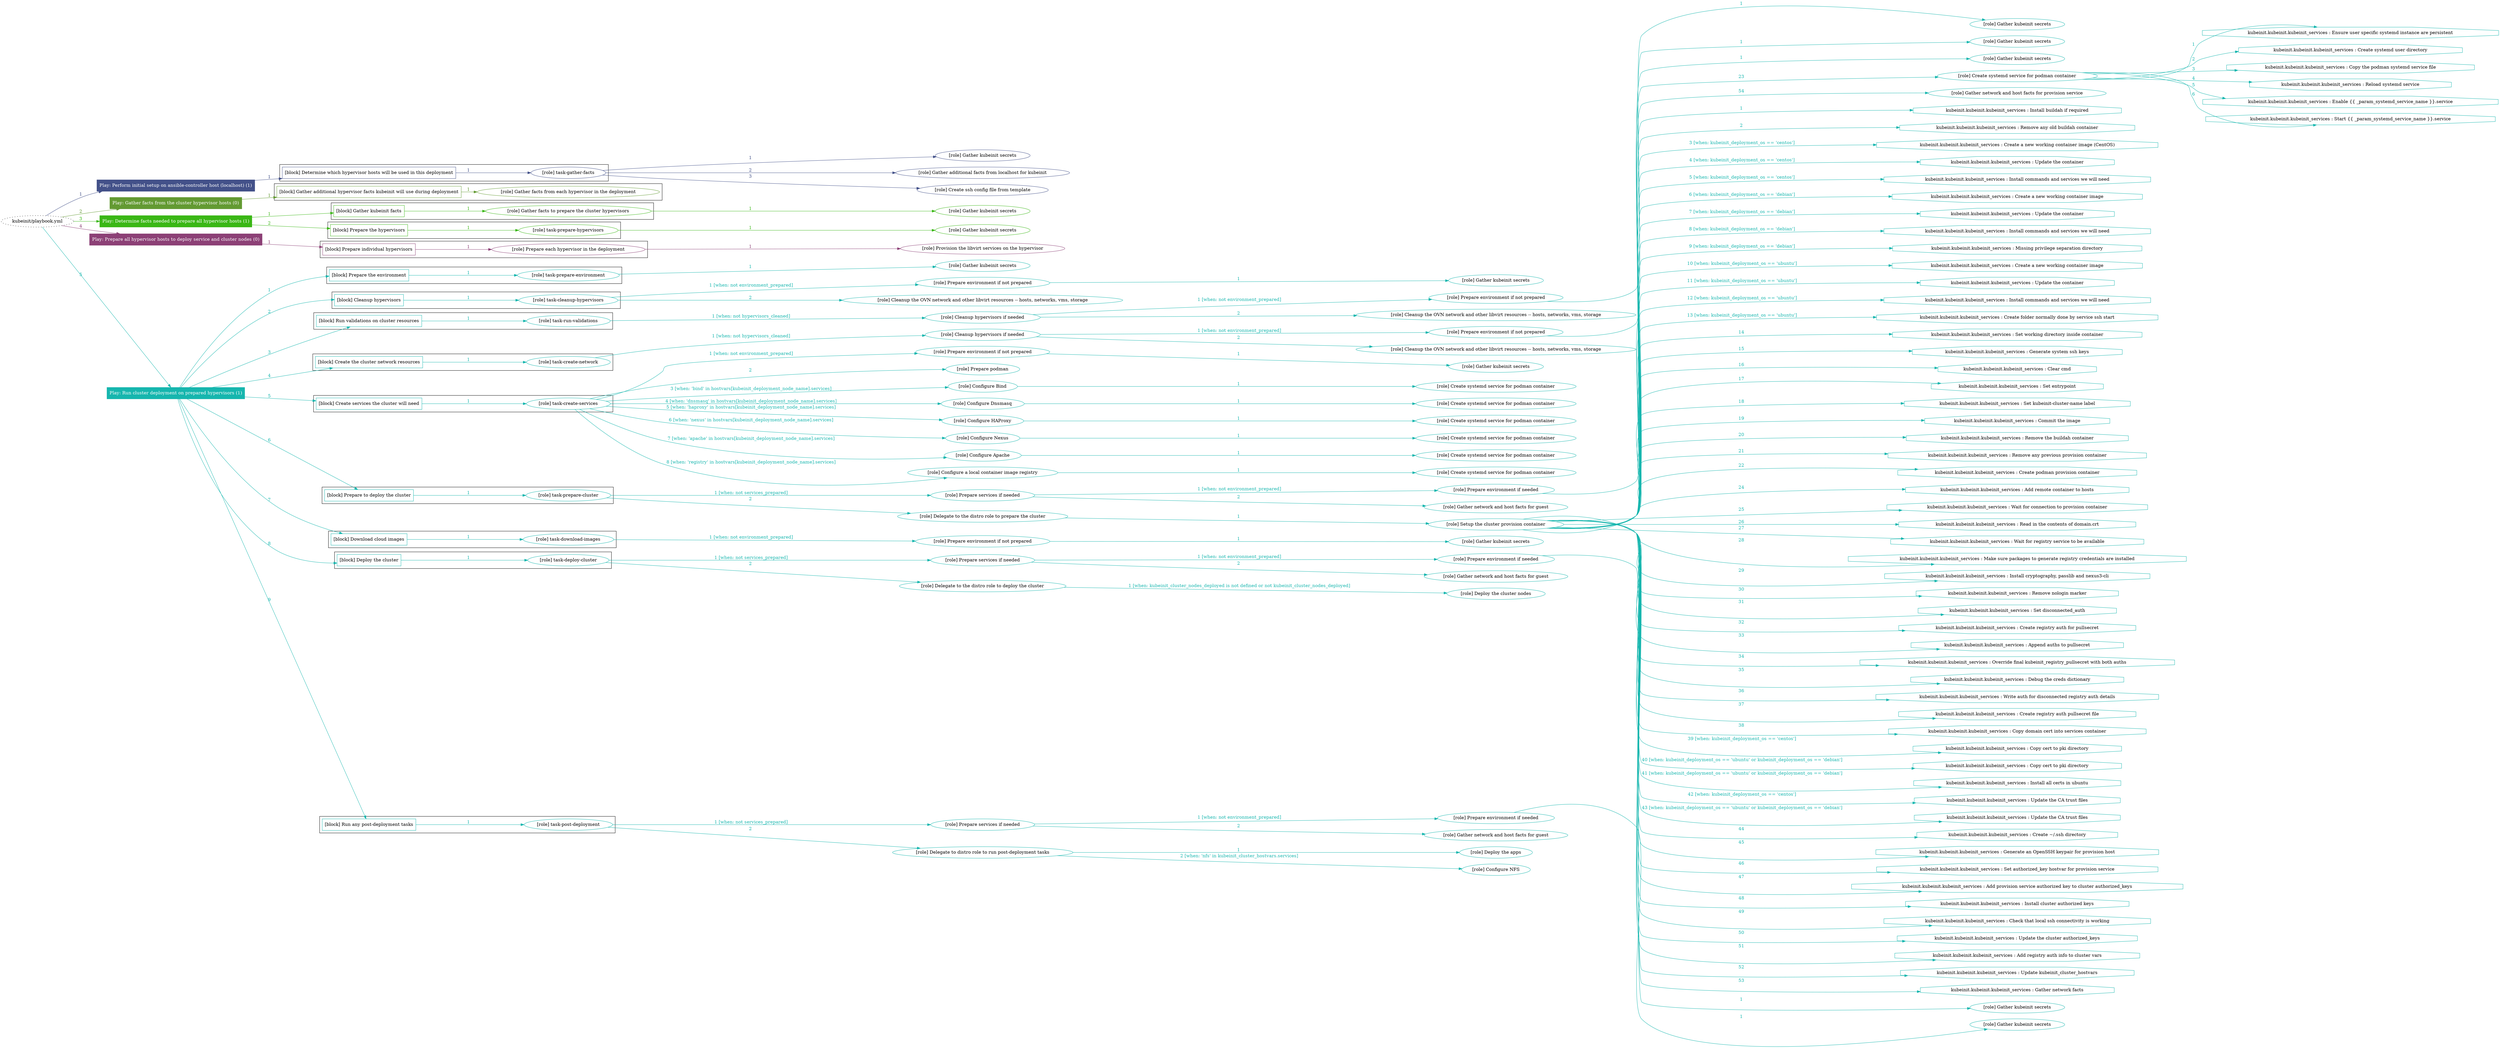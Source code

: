 digraph {
	graph [concentrate=true ordering=in rankdir=LR ratio=fill]
	edge [esep=5 sep=10]
	"kubeinit/playbook.yml" [URL="/home/runner/work/kubeinit/kubeinit/kubeinit/playbook.yml" id=playbook_3c873034 style=dotted]
	play_48ce6e4f [label="Play: Perform initial setup on ansible-controller host (localhost) (1)" URL="/home/runner/work/kubeinit/kubeinit/kubeinit/playbook.yml" color="#435189" fontcolor="#ffffff" id=play_48ce6e4f shape=box style=filled tooltip=localhost]
	"kubeinit/playbook.yml" -> play_48ce6e4f [label="1 " color="#435189" fontcolor="#435189" id=edge_fdc9a3d6 labeltooltip="1 " tooltip="1 "]
	subgraph "Gather kubeinit secrets" {
		role_8f0a5237 [label="[role] Gather kubeinit secrets" URL="/home/runner/.ansible/collections/ansible_collections/kubeinit/kubeinit/roles/kubeinit_prepare/tasks/build_hypervisors_group.yml" color="#435189" id=role_8f0a5237 tooltip="Gather kubeinit secrets"]
	}
	subgraph "Gather additional facts from localhost for kubeinit" {
		role_bd3e37e8 [label="[role] Gather additional facts from localhost for kubeinit" URL="/home/runner/.ansible/collections/ansible_collections/kubeinit/kubeinit/roles/kubeinit_prepare/tasks/build_hypervisors_group.yml" color="#435189" id=role_bd3e37e8 tooltip="Gather additional facts from localhost for kubeinit"]
	}
	subgraph "Create ssh config file from template" {
		role_d66b0b2f [label="[role] Create ssh config file from template" URL="/home/runner/.ansible/collections/ansible_collections/kubeinit/kubeinit/roles/kubeinit_prepare/tasks/build_hypervisors_group.yml" color="#435189" id=role_d66b0b2f tooltip="Create ssh config file from template"]
	}
	subgraph "task-gather-facts" {
		role_33fdfb84 [label="[role] task-gather-facts" URL="/home/runner/work/kubeinit/kubeinit/kubeinit/playbook.yml" color="#435189" id=role_33fdfb84 tooltip="task-gather-facts"]
		role_33fdfb84 -> role_8f0a5237 [label="1 " color="#435189" fontcolor="#435189" id=edge_bca3a018 labeltooltip="1 " tooltip="1 "]
		role_33fdfb84 -> role_bd3e37e8 [label="2 " color="#435189" fontcolor="#435189" id=edge_30411292 labeltooltip="2 " tooltip="2 "]
		role_33fdfb84 -> role_d66b0b2f [label="3 " color="#435189" fontcolor="#435189" id=edge_27f5849a labeltooltip="3 " tooltip="3 "]
	}
	subgraph "Play: Perform initial setup on ansible-controller host (localhost) (1)" {
		play_48ce6e4f -> block_7c437cf5 [label=1 color="#435189" fontcolor="#435189" id=edge_564fd3df labeltooltip=1 tooltip=1]
		subgraph cluster_block_7c437cf5 {
			block_7c437cf5 [label="[block] Determine which hypervisor hosts will be used in this deployment" URL="/home/runner/work/kubeinit/kubeinit/kubeinit/playbook.yml" color="#435189" id=block_7c437cf5 labeltooltip="Determine which hypervisor hosts will be used in this deployment" shape=box tooltip="Determine which hypervisor hosts will be used in this deployment"]
			block_7c437cf5 -> role_33fdfb84 [label="1 " color="#435189" fontcolor="#435189" id=edge_c051a56f labeltooltip="1 " tooltip="1 "]
		}
	}
	play_44cc544b [label="Play: Gather facts from the cluster hypervisor hosts (0)" URL="/home/runner/work/kubeinit/kubeinit/kubeinit/playbook.yml" color="#639a32" fontcolor="#ffffff" id=play_44cc544b shape=box style=filled tooltip="Play: Gather facts from the cluster hypervisor hosts (0)"]
	"kubeinit/playbook.yml" -> play_44cc544b [label="2 " color="#639a32" fontcolor="#639a32" id=edge_de762045 labeltooltip="2 " tooltip="2 "]
	subgraph "Gather facts from each hypervisor in the deployment" {
		role_90b5c28f [label="[role] Gather facts from each hypervisor in the deployment" URL="/home/runner/work/kubeinit/kubeinit/kubeinit/playbook.yml" color="#639a32" id=role_90b5c28f tooltip="Gather facts from each hypervisor in the deployment"]
	}
	subgraph "Play: Gather facts from the cluster hypervisor hosts (0)" {
		play_44cc544b -> block_a3bf859f [label=1 color="#639a32" fontcolor="#639a32" id=edge_bd1b8508 labeltooltip=1 tooltip=1]
		subgraph cluster_block_a3bf859f {
			block_a3bf859f [label="[block] Gather additional hypervisor facts kubeinit will use during deployment" URL="/home/runner/work/kubeinit/kubeinit/kubeinit/playbook.yml" color="#639a32" id=block_a3bf859f labeltooltip="Gather additional hypervisor facts kubeinit will use during deployment" shape=box tooltip="Gather additional hypervisor facts kubeinit will use during deployment"]
			block_a3bf859f -> role_90b5c28f [label="1 " color="#639a32" fontcolor="#639a32" id=edge_f44f8a69 labeltooltip="1 " tooltip="1 "]
		}
	}
	play_c6d4326d [label="Play: Determine facts needed to prepare all hypervisor hosts (1)" URL="/home/runner/work/kubeinit/kubeinit/kubeinit/playbook.yml" color="#3ab715" fontcolor="#ffffff" id=play_c6d4326d shape=box style=filled tooltip=localhost]
	"kubeinit/playbook.yml" -> play_c6d4326d [label="3 " color="#3ab715" fontcolor="#3ab715" id=edge_c3f3e82d labeltooltip="3 " tooltip="3 "]
	subgraph "Gather kubeinit secrets" {
		role_3d64b4ce [label="[role] Gather kubeinit secrets" URL="/home/runner/.ansible/collections/ansible_collections/kubeinit/kubeinit/roles/kubeinit_prepare/tasks/gather_kubeinit_facts.yml" color="#3ab715" id=role_3d64b4ce tooltip="Gather kubeinit secrets"]
	}
	subgraph "Gather facts to prepare the cluster hypervisors" {
		role_7cf3644c [label="[role] Gather facts to prepare the cluster hypervisors" URL="/home/runner/work/kubeinit/kubeinit/kubeinit/playbook.yml" color="#3ab715" id=role_7cf3644c tooltip="Gather facts to prepare the cluster hypervisors"]
		role_7cf3644c -> role_3d64b4ce [label="1 " color="#3ab715" fontcolor="#3ab715" id=edge_15869f7b labeltooltip="1 " tooltip="1 "]
	}
	subgraph "Gather kubeinit secrets" {
		role_fe65f9d5 [label="[role] Gather kubeinit secrets" URL="/home/runner/.ansible/collections/ansible_collections/kubeinit/kubeinit/roles/kubeinit_prepare/tasks/gather_kubeinit_facts.yml" color="#3ab715" id=role_fe65f9d5 tooltip="Gather kubeinit secrets"]
	}
	subgraph "task-prepare-hypervisors" {
		role_610f827c [label="[role] task-prepare-hypervisors" URL="/home/runner/work/kubeinit/kubeinit/kubeinit/playbook.yml" color="#3ab715" id=role_610f827c tooltip="task-prepare-hypervisors"]
		role_610f827c -> role_fe65f9d5 [label="1 " color="#3ab715" fontcolor="#3ab715" id=edge_1c84bf42 labeltooltip="1 " tooltip="1 "]
	}
	subgraph "Play: Determine facts needed to prepare all hypervisor hosts (1)" {
		play_c6d4326d -> block_7a5d7770 [label=1 color="#3ab715" fontcolor="#3ab715" id=edge_e1aa6818 labeltooltip=1 tooltip=1]
		subgraph cluster_block_7a5d7770 {
			block_7a5d7770 [label="[block] Gather kubeinit facts" URL="/home/runner/work/kubeinit/kubeinit/kubeinit/playbook.yml" color="#3ab715" id=block_7a5d7770 labeltooltip="Gather kubeinit facts" shape=box tooltip="Gather kubeinit facts"]
			block_7a5d7770 -> role_7cf3644c [label="1 " color="#3ab715" fontcolor="#3ab715" id=edge_e7d3bb10 labeltooltip="1 " tooltip="1 "]
		}
		play_c6d4326d -> block_20749626 [label=2 color="#3ab715" fontcolor="#3ab715" id=edge_d7f62d31 labeltooltip=2 tooltip=2]
		subgraph cluster_block_20749626 {
			block_20749626 [label="[block] Prepare the hypervisors" URL="/home/runner/work/kubeinit/kubeinit/kubeinit/playbook.yml" color="#3ab715" id=block_20749626 labeltooltip="Prepare the hypervisors" shape=box tooltip="Prepare the hypervisors"]
			block_20749626 -> role_610f827c [label="1 " color="#3ab715" fontcolor="#3ab715" id=edge_3a71be1a labeltooltip="1 " tooltip="1 "]
		}
	}
	play_444b43cd [label="Play: Prepare all hypervisor hosts to deploy service and cluster nodes (0)" URL="/home/runner/work/kubeinit/kubeinit/kubeinit/playbook.yml" color="#8c4076" fontcolor="#ffffff" id=play_444b43cd shape=box style=filled tooltip="Play: Prepare all hypervisor hosts to deploy service and cluster nodes (0)"]
	"kubeinit/playbook.yml" -> play_444b43cd [label="4 " color="#8c4076" fontcolor="#8c4076" id=edge_28c74712 labeltooltip="4 " tooltip="4 "]
	subgraph "Provision the libvirt services on the hypervisor" {
		role_b34c0056 [label="[role] Provision the libvirt services on the hypervisor" URL="/home/runner/.ansible/collections/ansible_collections/kubeinit/kubeinit/roles/kubeinit_prepare/tasks/prepare_hypervisor.yml" color="#8c4076" id=role_b34c0056 tooltip="Provision the libvirt services on the hypervisor"]
	}
	subgraph "Prepare each hypervisor in the deployment" {
		role_fa1ee8ec [label="[role] Prepare each hypervisor in the deployment" URL="/home/runner/work/kubeinit/kubeinit/kubeinit/playbook.yml" color="#8c4076" id=role_fa1ee8ec tooltip="Prepare each hypervisor in the deployment"]
		role_fa1ee8ec -> role_b34c0056 [label="1 " color="#8c4076" fontcolor="#8c4076" id=edge_85149f61 labeltooltip="1 " tooltip="1 "]
	}
	subgraph "Play: Prepare all hypervisor hosts to deploy service and cluster nodes (0)" {
		play_444b43cd -> block_a9b712c7 [label=1 color="#8c4076" fontcolor="#8c4076" id=edge_5c93d026 labeltooltip=1 tooltip=1]
		subgraph cluster_block_a9b712c7 {
			block_a9b712c7 [label="[block] Prepare individual hypervisors" URL="/home/runner/work/kubeinit/kubeinit/kubeinit/playbook.yml" color="#8c4076" id=block_a9b712c7 labeltooltip="Prepare individual hypervisors" shape=box tooltip="Prepare individual hypervisors"]
			block_a9b712c7 -> role_fa1ee8ec [label="1 " color="#8c4076" fontcolor="#8c4076" id=edge_6c6854e1 labeltooltip="1 " tooltip="1 "]
		}
	}
	play_bded6eb1 [label="Play: Run cluster deployment on prepared hypervisors (1)" URL="/home/runner/work/kubeinit/kubeinit/kubeinit/playbook.yml" color="#16b6ae" fontcolor="#ffffff" id=play_bded6eb1 shape=box style=filled tooltip=localhost]
	"kubeinit/playbook.yml" -> play_bded6eb1 [label="5 " color="#16b6ae" fontcolor="#16b6ae" id=edge_97965976 labeltooltip="5 " tooltip="5 "]
	subgraph "Gather kubeinit secrets" {
		role_8eb0834e [label="[role] Gather kubeinit secrets" URL="/home/runner/.ansible/collections/ansible_collections/kubeinit/kubeinit/roles/kubeinit_prepare/tasks/gather_kubeinit_facts.yml" color="#16b6ae" id=role_8eb0834e tooltip="Gather kubeinit secrets"]
	}
	subgraph "task-prepare-environment" {
		role_c104ab92 [label="[role] task-prepare-environment" URL="/home/runner/work/kubeinit/kubeinit/kubeinit/playbook.yml" color="#16b6ae" id=role_c104ab92 tooltip="task-prepare-environment"]
		role_c104ab92 -> role_8eb0834e [label="1 " color="#16b6ae" fontcolor="#16b6ae" id=edge_51567285 labeltooltip="1 " tooltip="1 "]
	}
	subgraph "Gather kubeinit secrets" {
		role_fb981df5 [label="[role] Gather kubeinit secrets" URL="/home/runner/.ansible/collections/ansible_collections/kubeinit/kubeinit/roles/kubeinit_prepare/tasks/gather_kubeinit_facts.yml" color="#16b6ae" id=role_fb981df5 tooltip="Gather kubeinit secrets"]
	}
	subgraph "Prepare environment if not prepared" {
		role_c81aa8f6 [label="[role] Prepare environment if not prepared" URL="/home/runner/.ansible/collections/ansible_collections/kubeinit/kubeinit/roles/kubeinit_prepare/tasks/cleanup_hypervisors.yml" color="#16b6ae" id=role_c81aa8f6 tooltip="Prepare environment if not prepared"]
		role_c81aa8f6 -> role_fb981df5 [label="1 " color="#16b6ae" fontcolor="#16b6ae" id=edge_74faf14d labeltooltip="1 " tooltip="1 "]
	}
	subgraph "Cleanup the OVN network and other libvirt resources -- hosts, networks, vms, storage" {
		role_2646ff94 [label="[role] Cleanup the OVN network and other libvirt resources -- hosts, networks, vms, storage" URL="/home/runner/.ansible/collections/ansible_collections/kubeinit/kubeinit/roles/kubeinit_prepare/tasks/cleanup_hypervisors.yml" color="#16b6ae" id=role_2646ff94 tooltip="Cleanup the OVN network and other libvirt resources -- hosts, networks, vms, storage"]
	}
	subgraph "task-cleanup-hypervisors" {
		role_b3d2a2c7 [label="[role] task-cleanup-hypervisors" URL="/home/runner/work/kubeinit/kubeinit/kubeinit/playbook.yml" color="#16b6ae" id=role_b3d2a2c7 tooltip="task-cleanup-hypervisors"]
		role_b3d2a2c7 -> role_c81aa8f6 [label="1 [when: not environment_prepared]" color="#16b6ae" fontcolor="#16b6ae" id=edge_39fd5174 labeltooltip="1 [when: not environment_prepared]" tooltip="1 [when: not environment_prepared]"]
		role_b3d2a2c7 -> role_2646ff94 [label="2 " color="#16b6ae" fontcolor="#16b6ae" id=edge_38ae1a35 labeltooltip="2 " tooltip="2 "]
	}
	subgraph "Gather kubeinit secrets" {
		role_88401786 [label="[role] Gather kubeinit secrets" URL="/home/runner/.ansible/collections/ansible_collections/kubeinit/kubeinit/roles/kubeinit_prepare/tasks/gather_kubeinit_facts.yml" color="#16b6ae" id=role_88401786 tooltip="Gather kubeinit secrets"]
	}
	subgraph "Prepare environment if not prepared" {
		role_60e41977 [label="[role] Prepare environment if not prepared" URL="/home/runner/.ansible/collections/ansible_collections/kubeinit/kubeinit/roles/kubeinit_prepare/tasks/cleanup_hypervisors.yml" color="#16b6ae" id=role_60e41977 tooltip="Prepare environment if not prepared"]
		role_60e41977 -> role_88401786 [label="1 " color="#16b6ae" fontcolor="#16b6ae" id=edge_ad58d852 labeltooltip="1 " tooltip="1 "]
	}
	subgraph "Cleanup the OVN network and other libvirt resources -- hosts, networks, vms, storage" {
		role_9392a115 [label="[role] Cleanup the OVN network and other libvirt resources -- hosts, networks, vms, storage" URL="/home/runner/.ansible/collections/ansible_collections/kubeinit/kubeinit/roles/kubeinit_prepare/tasks/cleanup_hypervisors.yml" color="#16b6ae" id=role_9392a115 tooltip="Cleanup the OVN network and other libvirt resources -- hosts, networks, vms, storage"]
	}
	subgraph "Cleanup hypervisors if needed" {
		role_fcd90600 [label="[role] Cleanup hypervisors if needed" URL="/home/runner/.ansible/collections/ansible_collections/kubeinit/kubeinit/roles/kubeinit_validations/tasks/main.yml" color="#16b6ae" id=role_fcd90600 tooltip="Cleanup hypervisors if needed"]
		role_fcd90600 -> role_60e41977 [label="1 [when: not environment_prepared]" color="#16b6ae" fontcolor="#16b6ae" id=edge_a1fb3060 labeltooltip="1 [when: not environment_prepared]" tooltip="1 [when: not environment_prepared]"]
		role_fcd90600 -> role_9392a115 [label="2 " color="#16b6ae" fontcolor="#16b6ae" id=edge_02f4a3d3 labeltooltip="2 " tooltip="2 "]
	}
	subgraph "task-run-validations" {
		role_4b26acd9 [label="[role] task-run-validations" URL="/home/runner/work/kubeinit/kubeinit/kubeinit/playbook.yml" color="#16b6ae" id=role_4b26acd9 tooltip="task-run-validations"]
		role_4b26acd9 -> role_fcd90600 [label="1 [when: not hypervisors_cleaned]" color="#16b6ae" fontcolor="#16b6ae" id=edge_e5865479 labeltooltip="1 [when: not hypervisors_cleaned]" tooltip="1 [when: not hypervisors_cleaned]"]
	}
	subgraph "Gather kubeinit secrets" {
		role_ce2e5661 [label="[role] Gather kubeinit secrets" URL="/home/runner/.ansible/collections/ansible_collections/kubeinit/kubeinit/roles/kubeinit_prepare/tasks/gather_kubeinit_facts.yml" color="#16b6ae" id=role_ce2e5661 tooltip="Gather kubeinit secrets"]
	}
	subgraph "Prepare environment if not prepared" {
		role_ce26fc88 [label="[role] Prepare environment if not prepared" URL="/home/runner/.ansible/collections/ansible_collections/kubeinit/kubeinit/roles/kubeinit_prepare/tasks/cleanup_hypervisors.yml" color="#16b6ae" id=role_ce26fc88 tooltip="Prepare environment if not prepared"]
		role_ce26fc88 -> role_ce2e5661 [label="1 " color="#16b6ae" fontcolor="#16b6ae" id=edge_72491e6b labeltooltip="1 " tooltip="1 "]
	}
	subgraph "Cleanup the OVN network and other libvirt resources -- hosts, networks, vms, storage" {
		role_138f1256 [label="[role] Cleanup the OVN network and other libvirt resources -- hosts, networks, vms, storage" URL="/home/runner/.ansible/collections/ansible_collections/kubeinit/kubeinit/roles/kubeinit_prepare/tasks/cleanup_hypervisors.yml" color="#16b6ae" id=role_138f1256 tooltip="Cleanup the OVN network and other libvirt resources -- hosts, networks, vms, storage"]
	}
	subgraph "Cleanup hypervisors if needed" {
		role_022e3864 [label="[role] Cleanup hypervisors if needed" URL="/home/runner/.ansible/collections/ansible_collections/kubeinit/kubeinit/roles/kubeinit_libvirt/tasks/create_network.yml" color="#16b6ae" id=role_022e3864 tooltip="Cleanup hypervisors if needed"]
		role_022e3864 -> role_ce26fc88 [label="1 [when: not environment_prepared]" color="#16b6ae" fontcolor="#16b6ae" id=edge_137d3ae3 labeltooltip="1 [when: not environment_prepared]" tooltip="1 [when: not environment_prepared]"]
		role_022e3864 -> role_138f1256 [label="2 " color="#16b6ae" fontcolor="#16b6ae" id=edge_ffd88d17 labeltooltip="2 " tooltip="2 "]
	}
	subgraph "task-create-network" {
		role_28bb4a91 [label="[role] task-create-network" URL="/home/runner/work/kubeinit/kubeinit/kubeinit/playbook.yml" color="#16b6ae" id=role_28bb4a91 tooltip="task-create-network"]
		role_28bb4a91 -> role_022e3864 [label="1 [when: not hypervisors_cleaned]" color="#16b6ae" fontcolor="#16b6ae" id=edge_0cb3b29c labeltooltip="1 [when: not hypervisors_cleaned]" tooltip="1 [when: not hypervisors_cleaned]"]
	}
	subgraph "Gather kubeinit secrets" {
		role_20de17d8 [label="[role] Gather kubeinit secrets" URL="/home/runner/.ansible/collections/ansible_collections/kubeinit/kubeinit/roles/kubeinit_prepare/tasks/gather_kubeinit_facts.yml" color="#16b6ae" id=role_20de17d8 tooltip="Gather kubeinit secrets"]
	}
	subgraph "Prepare environment if not prepared" {
		role_8a894bb1 [label="[role] Prepare environment if not prepared" URL="/home/runner/.ansible/collections/ansible_collections/kubeinit/kubeinit/roles/kubeinit_services/tasks/main.yml" color="#16b6ae" id=role_8a894bb1 tooltip="Prepare environment if not prepared"]
		role_8a894bb1 -> role_20de17d8 [label="1 " color="#16b6ae" fontcolor="#16b6ae" id=edge_fcec9379 labeltooltip="1 " tooltip="1 "]
	}
	subgraph "Prepare podman" {
		role_7b8d80b9 [label="[role] Prepare podman" URL="/home/runner/.ansible/collections/ansible_collections/kubeinit/kubeinit/roles/kubeinit_services/tasks/00_create_service_pod.yml" color="#16b6ae" id=role_7b8d80b9 tooltip="Prepare podman"]
	}
	subgraph "Create systemd service for podman container" {
		role_1e0331ed [label="[role] Create systemd service for podman container" URL="/home/runner/.ansible/collections/ansible_collections/kubeinit/kubeinit/roles/kubeinit_bind/tasks/main.yml" color="#16b6ae" id=role_1e0331ed tooltip="Create systemd service for podman container"]
	}
	subgraph "Configure Bind" {
		role_e2112fc8 [label="[role] Configure Bind" URL="/home/runner/.ansible/collections/ansible_collections/kubeinit/kubeinit/roles/kubeinit_services/tasks/start_services_containers.yml" color="#16b6ae" id=role_e2112fc8 tooltip="Configure Bind"]
		role_e2112fc8 -> role_1e0331ed [label="1 " color="#16b6ae" fontcolor="#16b6ae" id=edge_446fe007 labeltooltip="1 " tooltip="1 "]
	}
	subgraph "Create systemd service for podman container" {
		role_d60db86b [label="[role] Create systemd service for podman container" URL="/home/runner/.ansible/collections/ansible_collections/kubeinit/kubeinit/roles/kubeinit_dnsmasq/tasks/main.yml" color="#16b6ae" id=role_d60db86b tooltip="Create systemd service for podman container"]
	}
	subgraph "Configure Dnsmasq" {
		role_caa52fbb [label="[role] Configure Dnsmasq" URL="/home/runner/.ansible/collections/ansible_collections/kubeinit/kubeinit/roles/kubeinit_services/tasks/start_services_containers.yml" color="#16b6ae" id=role_caa52fbb tooltip="Configure Dnsmasq"]
		role_caa52fbb -> role_d60db86b [label="1 " color="#16b6ae" fontcolor="#16b6ae" id=edge_0eef6071 labeltooltip="1 " tooltip="1 "]
	}
	subgraph "Create systemd service for podman container" {
		role_49af3bee [label="[role] Create systemd service for podman container" URL="/home/runner/.ansible/collections/ansible_collections/kubeinit/kubeinit/roles/kubeinit_haproxy/tasks/main.yml" color="#16b6ae" id=role_49af3bee tooltip="Create systemd service for podman container"]
	}
	subgraph "Configure HAProxy" {
		role_83f097a3 [label="[role] Configure HAProxy" URL="/home/runner/.ansible/collections/ansible_collections/kubeinit/kubeinit/roles/kubeinit_services/tasks/start_services_containers.yml" color="#16b6ae" id=role_83f097a3 tooltip="Configure HAProxy"]
		role_83f097a3 -> role_49af3bee [label="1 " color="#16b6ae" fontcolor="#16b6ae" id=edge_b56f9b81 labeltooltip="1 " tooltip="1 "]
	}
	subgraph "Create systemd service for podman container" {
		role_5667882f [label="[role] Create systemd service for podman container" URL="/home/runner/.ansible/collections/ansible_collections/kubeinit/kubeinit/roles/kubeinit_nexus/tasks/main.yml" color="#16b6ae" id=role_5667882f tooltip="Create systemd service for podman container"]
	}
	subgraph "Configure Nexus" {
		role_df43936b [label="[role] Configure Nexus" URL="/home/runner/.ansible/collections/ansible_collections/kubeinit/kubeinit/roles/kubeinit_services/tasks/start_services_containers.yml" color="#16b6ae" id=role_df43936b tooltip="Configure Nexus"]
		role_df43936b -> role_5667882f [label="1 " color="#16b6ae" fontcolor="#16b6ae" id=edge_f0a2f200 labeltooltip="1 " tooltip="1 "]
	}
	subgraph "Create systemd service for podman container" {
		role_42f5a964 [label="[role] Create systemd service for podman container" URL="/home/runner/.ansible/collections/ansible_collections/kubeinit/kubeinit/roles/kubeinit_apache/tasks/main.yml" color="#16b6ae" id=role_42f5a964 tooltip="Create systemd service for podman container"]
	}
	subgraph "Configure Apache" {
		role_40edba17 [label="[role] Configure Apache" URL="/home/runner/.ansible/collections/ansible_collections/kubeinit/kubeinit/roles/kubeinit_services/tasks/start_services_containers.yml" color="#16b6ae" id=role_40edba17 tooltip="Configure Apache"]
		role_40edba17 -> role_42f5a964 [label="1 " color="#16b6ae" fontcolor="#16b6ae" id=edge_7e9d86e4 labeltooltip="1 " tooltip="1 "]
	}
	subgraph "Create systemd service for podman container" {
		role_fb3a19ff [label="[role] Create systemd service for podman container" URL="/home/runner/.ansible/collections/ansible_collections/kubeinit/kubeinit/roles/kubeinit_registry/tasks/main.yml" color="#16b6ae" id=role_fb3a19ff tooltip="Create systemd service for podman container"]
	}
	subgraph "Configure a local container image registry" {
		role_27fcc4a0 [label="[role] Configure a local container image registry" URL="/home/runner/.ansible/collections/ansible_collections/kubeinit/kubeinit/roles/kubeinit_services/tasks/start_services_containers.yml" color="#16b6ae" id=role_27fcc4a0 tooltip="Configure a local container image registry"]
		role_27fcc4a0 -> role_fb3a19ff [label="1 " color="#16b6ae" fontcolor="#16b6ae" id=edge_4a58a674 labeltooltip="1 " tooltip="1 "]
	}
	subgraph "task-create-services" {
		role_013c2780 [label="[role] task-create-services" URL="/home/runner/work/kubeinit/kubeinit/kubeinit/playbook.yml" color="#16b6ae" id=role_013c2780 tooltip="task-create-services"]
		role_013c2780 -> role_8a894bb1 [label="1 [when: not environment_prepared]" color="#16b6ae" fontcolor="#16b6ae" id=edge_63b591b4 labeltooltip="1 [when: not environment_prepared]" tooltip="1 [when: not environment_prepared]"]
		role_013c2780 -> role_7b8d80b9 [label="2 " color="#16b6ae" fontcolor="#16b6ae" id=edge_bee9bebb labeltooltip="2 " tooltip="2 "]
		role_013c2780 -> role_e2112fc8 [label="3 [when: 'bind' in hostvars[kubeinit_deployment_node_name].services]" color="#16b6ae" fontcolor="#16b6ae" id=edge_dfd9a481 labeltooltip="3 [when: 'bind' in hostvars[kubeinit_deployment_node_name].services]" tooltip="3 [when: 'bind' in hostvars[kubeinit_deployment_node_name].services]"]
		role_013c2780 -> role_caa52fbb [label="4 [when: 'dnsmasq' in hostvars[kubeinit_deployment_node_name].services]" color="#16b6ae" fontcolor="#16b6ae" id=edge_36051245 labeltooltip="4 [when: 'dnsmasq' in hostvars[kubeinit_deployment_node_name].services]" tooltip="4 [when: 'dnsmasq' in hostvars[kubeinit_deployment_node_name].services]"]
		role_013c2780 -> role_83f097a3 [label="5 [when: 'haproxy' in hostvars[kubeinit_deployment_node_name].services]" color="#16b6ae" fontcolor="#16b6ae" id=edge_34ef6322 labeltooltip="5 [when: 'haproxy' in hostvars[kubeinit_deployment_node_name].services]" tooltip="5 [when: 'haproxy' in hostvars[kubeinit_deployment_node_name].services]"]
		role_013c2780 -> role_df43936b [label="6 [when: 'nexus' in hostvars[kubeinit_deployment_node_name].services]" color="#16b6ae" fontcolor="#16b6ae" id=edge_8e5005e8 labeltooltip="6 [when: 'nexus' in hostvars[kubeinit_deployment_node_name].services]" tooltip="6 [when: 'nexus' in hostvars[kubeinit_deployment_node_name].services]"]
		role_013c2780 -> role_40edba17 [label="7 [when: 'apache' in hostvars[kubeinit_deployment_node_name].services]" color="#16b6ae" fontcolor="#16b6ae" id=edge_8ff66412 labeltooltip="7 [when: 'apache' in hostvars[kubeinit_deployment_node_name].services]" tooltip="7 [when: 'apache' in hostvars[kubeinit_deployment_node_name].services]"]
		role_013c2780 -> role_27fcc4a0 [label="8 [when: 'registry' in hostvars[kubeinit_deployment_node_name].services]" color="#16b6ae" fontcolor="#16b6ae" id=edge_d8b78f56 labeltooltip="8 [when: 'registry' in hostvars[kubeinit_deployment_node_name].services]" tooltip="8 [when: 'registry' in hostvars[kubeinit_deployment_node_name].services]"]
	}
	subgraph "Gather kubeinit secrets" {
		role_e35e34b8 [label="[role] Gather kubeinit secrets" URL="/home/runner/.ansible/collections/ansible_collections/kubeinit/kubeinit/roles/kubeinit_prepare/tasks/gather_kubeinit_facts.yml" color="#16b6ae" id=role_e35e34b8 tooltip="Gather kubeinit secrets"]
	}
	subgraph "Prepare environment if needed" {
		role_c0c16754 [label="[role] Prepare environment if needed" URL="/home/runner/.ansible/collections/ansible_collections/kubeinit/kubeinit/roles/kubeinit_services/tasks/prepare_services.yml" color="#16b6ae" id=role_c0c16754 tooltip="Prepare environment if needed"]
		role_c0c16754 -> role_e35e34b8 [label="1 " color="#16b6ae" fontcolor="#16b6ae" id=edge_f79e10f2 labeltooltip="1 " tooltip="1 "]
	}
	subgraph "Gather network and host facts for guest" {
		role_ed481d8d [label="[role] Gather network and host facts for guest" URL="/home/runner/.ansible/collections/ansible_collections/kubeinit/kubeinit/roles/kubeinit_services/tasks/prepare_services.yml" color="#16b6ae" id=role_ed481d8d tooltip="Gather network and host facts for guest"]
	}
	subgraph "Prepare services if needed" {
		role_d32308e7 [label="[role] Prepare services if needed" URL="/home/runner/.ansible/collections/ansible_collections/kubeinit/kubeinit/roles/kubeinit_prepare/tasks/prepare_cluster.yml" color="#16b6ae" id=role_d32308e7 tooltip="Prepare services if needed"]
		role_d32308e7 -> role_c0c16754 [label="1 [when: not environment_prepared]" color="#16b6ae" fontcolor="#16b6ae" id=edge_fcf7a26f labeltooltip="1 [when: not environment_prepared]" tooltip="1 [when: not environment_prepared]"]
		role_d32308e7 -> role_ed481d8d [label="2 " color="#16b6ae" fontcolor="#16b6ae" id=edge_f17d5f55 labeltooltip="2 " tooltip="2 "]
	}
	subgraph "Create systemd service for podman container" {
		role_8b36407e [label="[role] Create systemd service for podman container" URL="/home/runner/.ansible/collections/ansible_collections/kubeinit/kubeinit/roles/kubeinit_services/tasks/create_provision_container.yml" color="#16b6ae" id=role_8b36407e tooltip="Create systemd service for podman container"]
		task_070b5c83 [label="kubeinit.kubeinit.kubeinit_services : Ensure user specific systemd instance are persistent" URL="/home/runner/.ansible/collections/ansible_collections/kubeinit/kubeinit/roles/kubeinit_services/tasks/create_managed_service.yml" color="#16b6ae" id=task_070b5c83 shape=octagon tooltip="kubeinit.kubeinit.kubeinit_services : Ensure user specific systemd instance are persistent"]
		role_8b36407e -> task_070b5c83 [label="1 " color="#16b6ae" fontcolor="#16b6ae" id=edge_a978d4ad labeltooltip="1 " tooltip="1 "]
		task_684e51f0 [label="kubeinit.kubeinit.kubeinit_services : Create systemd user directory" URL="/home/runner/.ansible/collections/ansible_collections/kubeinit/kubeinit/roles/kubeinit_services/tasks/create_managed_service.yml" color="#16b6ae" id=task_684e51f0 shape=octagon tooltip="kubeinit.kubeinit.kubeinit_services : Create systemd user directory"]
		role_8b36407e -> task_684e51f0 [label="2 " color="#16b6ae" fontcolor="#16b6ae" id=edge_22a97105 labeltooltip="2 " tooltip="2 "]
		task_cafa0357 [label="kubeinit.kubeinit.kubeinit_services : Copy the podman systemd service file" URL="/home/runner/.ansible/collections/ansible_collections/kubeinit/kubeinit/roles/kubeinit_services/tasks/create_managed_service.yml" color="#16b6ae" id=task_cafa0357 shape=octagon tooltip="kubeinit.kubeinit.kubeinit_services : Copy the podman systemd service file"]
		role_8b36407e -> task_cafa0357 [label="3 " color="#16b6ae" fontcolor="#16b6ae" id=edge_3293ced8 labeltooltip="3 " tooltip="3 "]
		task_b12610f7 [label="kubeinit.kubeinit.kubeinit_services : Reload systemd service" URL="/home/runner/.ansible/collections/ansible_collections/kubeinit/kubeinit/roles/kubeinit_services/tasks/create_managed_service.yml" color="#16b6ae" id=task_b12610f7 shape=octagon tooltip="kubeinit.kubeinit.kubeinit_services : Reload systemd service"]
		role_8b36407e -> task_b12610f7 [label="4 " color="#16b6ae" fontcolor="#16b6ae" id=edge_2846f775 labeltooltip="4 " tooltip="4 "]
		task_59c57062 [label="kubeinit.kubeinit.kubeinit_services : Enable {{ _param_systemd_service_name }}.service" URL="/home/runner/.ansible/collections/ansible_collections/kubeinit/kubeinit/roles/kubeinit_services/tasks/create_managed_service.yml" color="#16b6ae" id=task_59c57062 shape=octagon tooltip="kubeinit.kubeinit.kubeinit_services : Enable {{ _param_systemd_service_name }}.service"]
		role_8b36407e -> task_59c57062 [label="5 " color="#16b6ae" fontcolor="#16b6ae" id=edge_e0818a11 labeltooltip="5 " tooltip="5 "]
		task_214911a6 [label="kubeinit.kubeinit.kubeinit_services : Start {{ _param_systemd_service_name }}.service" URL="/home/runner/.ansible/collections/ansible_collections/kubeinit/kubeinit/roles/kubeinit_services/tasks/create_managed_service.yml" color="#16b6ae" id=task_214911a6 shape=octagon tooltip="kubeinit.kubeinit.kubeinit_services : Start {{ _param_systemd_service_name }}.service"]
		role_8b36407e -> task_214911a6 [label="6 " color="#16b6ae" fontcolor="#16b6ae" id=edge_c39f644b labeltooltip="6 " tooltip="6 "]
	}
	subgraph "Gather network and host facts for provision service" {
		role_53338a68 [label="[role] Gather network and host facts for provision service" URL="/home/runner/.ansible/collections/ansible_collections/kubeinit/kubeinit/roles/kubeinit_services/tasks/create_provision_container.yml" color="#16b6ae" id=role_53338a68 tooltip="Gather network and host facts for provision service"]
	}
	subgraph "Setup the cluster provision container" {
		role_106d639d [label="[role] Setup the cluster provision container" URL="/home/runner/.ansible/collections/ansible_collections/kubeinit/kubeinit/roles/kubeinit_cdk/tasks/prepare_cluster.yml" color="#16b6ae" id=role_106d639d tooltip="Setup the cluster provision container"]
		task_6355f47b [label="kubeinit.kubeinit.kubeinit_services : Install buildah if required" URL="/home/runner/.ansible/collections/ansible_collections/kubeinit/kubeinit/roles/kubeinit_services/tasks/create_provision_container.yml" color="#16b6ae" id=task_6355f47b shape=octagon tooltip="kubeinit.kubeinit.kubeinit_services : Install buildah if required"]
		role_106d639d -> task_6355f47b [label="1 " color="#16b6ae" fontcolor="#16b6ae" id=edge_49602ee5 labeltooltip="1 " tooltip="1 "]
		task_d783ca86 [label="kubeinit.kubeinit.kubeinit_services : Remove any old buildah container" URL="/home/runner/.ansible/collections/ansible_collections/kubeinit/kubeinit/roles/kubeinit_services/tasks/create_provision_container.yml" color="#16b6ae" id=task_d783ca86 shape=octagon tooltip="kubeinit.kubeinit.kubeinit_services : Remove any old buildah container"]
		role_106d639d -> task_d783ca86 [label="2 " color="#16b6ae" fontcolor="#16b6ae" id=edge_2a826467 labeltooltip="2 " tooltip="2 "]
		task_59a3e92f [label="kubeinit.kubeinit.kubeinit_services : Create a new working container image (CentOS)" URL="/home/runner/.ansible/collections/ansible_collections/kubeinit/kubeinit/roles/kubeinit_services/tasks/create_provision_container.yml" color="#16b6ae" id=task_59a3e92f shape=octagon tooltip="kubeinit.kubeinit.kubeinit_services : Create a new working container image (CentOS)"]
		role_106d639d -> task_59a3e92f [label="3 [when: kubeinit_deployment_os == 'centos']" color="#16b6ae" fontcolor="#16b6ae" id=edge_eef5a0dd labeltooltip="3 [when: kubeinit_deployment_os == 'centos']" tooltip="3 [when: kubeinit_deployment_os == 'centos']"]
		task_895d109c [label="kubeinit.kubeinit.kubeinit_services : Update the container" URL="/home/runner/.ansible/collections/ansible_collections/kubeinit/kubeinit/roles/kubeinit_services/tasks/create_provision_container.yml" color="#16b6ae" id=task_895d109c shape=octagon tooltip="kubeinit.kubeinit.kubeinit_services : Update the container"]
		role_106d639d -> task_895d109c [label="4 [when: kubeinit_deployment_os == 'centos']" color="#16b6ae" fontcolor="#16b6ae" id=edge_c204a4e7 labeltooltip="4 [when: kubeinit_deployment_os == 'centos']" tooltip="4 [when: kubeinit_deployment_os == 'centos']"]
		task_a94f1245 [label="kubeinit.kubeinit.kubeinit_services : Install commands and services we will need" URL="/home/runner/.ansible/collections/ansible_collections/kubeinit/kubeinit/roles/kubeinit_services/tasks/create_provision_container.yml" color="#16b6ae" id=task_a94f1245 shape=octagon tooltip="kubeinit.kubeinit.kubeinit_services : Install commands and services we will need"]
		role_106d639d -> task_a94f1245 [label="5 [when: kubeinit_deployment_os == 'centos']" color="#16b6ae" fontcolor="#16b6ae" id=edge_0756d5c8 labeltooltip="5 [when: kubeinit_deployment_os == 'centos']" tooltip="5 [when: kubeinit_deployment_os == 'centos']"]
		task_b3fe814a [label="kubeinit.kubeinit.kubeinit_services : Create a new working container image" URL="/home/runner/.ansible/collections/ansible_collections/kubeinit/kubeinit/roles/kubeinit_services/tasks/create_provision_container.yml" color="#16b6ae" id=task_b3fe814a shape=octagon tooltip="kubeinit.kubeinit.kubeinit_services : Create a new working container image"]
		role_106d639d -> task_b3fe814a [label="6 [when: kubeinit_deployment_os == 'debian']" color="#16b6ae" fontcolor="#16b6ae" id=edge_d5095178 labeltooltip="6 [when: kubeinit_deployment_os == 'debian']" tooltip="6 [when: kubeinit_deployment_os == 'debian']"]
		task_cd4bf60a [label="kubeinit.kubeinit.kubeinit_services : Update the container" URL="/home/runner/.ansible/collections/ansible_collections/kubeinit/kubeinit/roles/kubeinit_services/tasks/create_provision_container.yml" color="#16b6ae" id=task_cd4bf60a shape=octagon tooltip="kubeinit.kubeinit.kubeinit_services : Update the container"]
		role_106d639d -> task_cd4bf60a [label="7 [when: kubeinit_deployment_os == 'debian']" color="#16b6ae" fontcolor="#16b6ae" id=edge_b36e4d3a labeltooltip="7 [when: kubeinit_deployment_os == 'debian']" tooltip="7 [when: kubeinit_deployment_os == 'debian']"]
		task_c76cff62 [label="kubeinit.kubeinit.kubeinit_services : Install commands and services we will need" URL="/home/runner/.ansible/collections/ansible_collections/kubeinit/kubeinit/roles/kubeinit_services/tasks/create_provision_container.yml" color="#16b6ae" id=task_c76cff62 shape=octagon tooltip="kubeinit.kubeinit.kubeinit_services : Install commands and services we will need"]
		role_106d639d -> task_c76cff62 [label="8 [when: kubeinit_deployment_os == 'debian']" color="#16b6ae" fontcolor="#16b6ae" id=edge_410b58bd labeltooltip="8 [when: kubeinit_deployment_os == 'debian']" tooltip="8 [when: kubeinit_deployment_os == 'debian']"]
		task_9eb81385 [label="kubeinit.kubeinit.kubeinit_services : Missing privilege separation directory" URL="/home/runner/.ansible/collections/ansible_collections/kubeinit/kubeinit/roles/kubeinit_services/tasks/create_provision_container.yml" color="#16b6ae" id=task_9eb81385 shape=octagon tooltip="kubeinit.kubeinit.kubeinit_services : Missing privilege separation directory"]
		role_106d639d -> task_9eb81385 [label="9 [when: kubeinit_deployment_os == 'debian']" color="#16b6ae" fontcolor="#16b6ae" id=edge_106d9327 labeltooltip="9 [when: kubeinit_deployment_os == 'debian']" tooltip="9 [when: kubeinit_deployment_os == 'debian']"]
		task_ca4cef88 [label="kubeinit.kubeinit.kubeinit_services : Create a new working container image" URL="/home/runner/.ansible/collections/ansible_collections/kubeinit/kubeinit/roles/kubeinit_services/tasks/create_provision_container.yml" color="#16b6ae" id=task_ca4cef88 shape=octagon tooltip="kubeinit.kubeinit.kubeinit_services : Create a new working container image"]
		role_106d639d -> task_ca4cef88 [label="10 [when: kubeinit_deployment_os == 'ubuntu']" color="#16b6ae" fontcolor="#16b6ae" id=edge_6fd4ab36 labeltooltip="10 [when: kubeinit_deployment_os == 'ubuntu']" tooltip="10 [when: kubeinit_deployment_os == 'ubuntu']"]
		task_e3b4513c [label="kubeinit.kubeinit.kubeinit_services : Update the container" URL="/home/runner/.ansible/collections/ansible_collections/kubeinit/kubeinit/roles/kubeinit_services/tasks/create_provision_container.yml" color="#16b6ae" id=task_e3b4513c shape=octagon tooltip="kubeinit.kubeinit.kubeinit_services : Update the container"]
		role_106d639d -> task_e3b4513c [label="11 [when: kubeinit_deployment_os == 'ubuntu']" color="#16b6ae" fontcolor="#16b6ae" id=edge_51e52820 labeltooltip="11 [when: kubeinit_deployment_os == 'ubuntu']" tooltip="11 [when: kubeinit_deployment_os == 'ubuntu']"]
		task_f927d32b [label="kubeinit.kubeinit.kubeinit_services : Install commands and services we will need" URL="/home/runner/.ansible/collections/ansible_collections/kubeinit/kubeinit/roles/kubeinit_services/tasks/create_provision_container.yml" color="#16b6ae" id=task_f927d32b shape=octagon tooltip="kubeinit.kubeinit.kubeinit_services : Install commands and services we will need"]
		role_106d639d -> task_f927d32b [label="12 [when: kubeinit_deployment_os == 'ubuntu']" color="#16b6ae" fontcolor="#16b6ae" id=edge_2c1a6e8c labeltooltip="12 [when: kubeinit_deployment_os == 'ubuntu']" tooltip="12 [when: kubeinit_deployment_os == 'ubuntu']"]
		task_563b49c8 [label="kubeinit.kubeinit.kubeinit_services : Create folder normally done by service ssh start" URL="/home/runner/.ansible/collections/ansible_collections/kubeinit/kubeinit/roles/kubeinit_services/tasks/create_provision_container.yml" color="#16b6ae" id=task_563b49c8 shape=octagon tooltip="kubeinit.kubeinit.kubeinit_services : Create folder normally done by service ssh start"]
		role_106d639d -> task_563b49c8 [label="13 [when: kubeinit_deployment_os == 'ubuntu']" color="#16b6ae" fontcolor="#16b6ae" id=edge_bd41719c labeltooltip="13 [when: kubeinit_deployment_os == 'ubuntu']" tooltip="13 [when: kubeinit_deployment_os == 'ubuntu']"]
		task_1b54bd69 [label="kubeinit.kubeinit.kubeinit_services : Set working directory inside container" URL="/home/runner/.ansible/collections/ansible_collections/kubeinit/kubeinit/roles/kubeinit_services/tasks/create_provision_container.yml" color="#16b6ae" id=task_1b54bd69 shape=octagon tooltip="kubeinit.kubeinit.kubeinit_services : Set working directory inside container"]
		role_106d639d -> task_1b54bd69 [label="14 " color="#16b6ae" fontcolor="#16b6ae" id=edge_1a0df96c labeltooltip="14 " tooltip="14 "]
		task_45c6984a [label="kubeinit.kubeinit.kubeinit_services : Generate system ssh keys" URL="/home/runner/.ansible/collections/ansible_collections/kubeinit/kubeinit/roles/kubeinit_services/tasks/create_provision_container.yml" color="#16b6ae" id=task_45c6984a shape=octagon tooltip="kubeinit.kubeinit.kubeinit_services : Generate system ssh keys"]
		role_106d639d -> task_45c6984a [label="15 " color="#16b6ae" fontcolor="#16b6ae" id=edge_148f5254 labeltooltip="15 " tooltip="15 "]
		task_c0c6e046 [label="kubeinit.kubeinit.kubeinit_services : Clear cmd" URL="/home/runner/.ansible/collections/ansible_collections/kubeinit/kubeinit/roles/kubeinit_services/tasks/create_provision_container.yml" color="#16b6ae" id=task_c0c6e046 shape=octagon tooltip="kubeinit.kubeinit.kubeinit_services : Clear cmd"]
		role_106d639d -> task_c0c6e046 [label="16 " color="#16b6ae" fontcolor="#16b6ae" id=edge_c4a6ef7f labeltooltip="16 " tooltip="16 "]
		task_453660b0 [label="kubeinit.kubeinit.kubeinit_services : Set entrypoint" URL="/home/runner/.ansible/collections/ansible_collections/kubeinit/kubeinit/roles/kubeinit_services/tasks/create_provision_container.yml" color="#16b6ae" id=task_453660b0 shape=octagon tooltip="kubeinit.kubeinit.kubeinit_services : Set entrypoint"]
		role_106d639d -> task_453660b0 [label="17 " color="#16b6ae" fontcolor="#16b6ae" id=edge_3c3d753a labeltooltip="17 " tooltip="17 "]
		task_815b754b [label="kubeinit.kubeinit.kubeinit_services : Set kubeinit-cluster-name label" URL="/home/runner/.ansible/collections/ansible_collections/kubeinit/kubeinit/roles/kubeinit_services/tasks/create_provision_container.yml" color="#16b6ae" id=task_815b754b shape=octagon tooltip="kubeinit.kubeinit.kubeinit_services : Set kubeinit-cluster-name label"]
		role_106d639d -> task_815b754b [label="18 " color="#16b6ae" fontcolor="#16b6ae" id=edge_d487f456 labeltooltip="18 " tooltip="18 "]
		task_d428111c [label="kubeinit.kubeinit.kubeinit_services : Commit the image" URL="/home/runner/.ansible/collections/ansible_collections/kubeinit/kubeinit/roles/kubeinit_services/tasks/create_provision_container.yml" color="#16b6ae" id=task_d428111c shape=octagon tooltip="kubeinit.kubeinit.kubeinit_services : Commit the image"]
		role_106d639d -> task_d428111c [label="19 " color="#16b6ae" fontcolor="#16b6ae" id=edge_be8df081 labeltooltip="19 " tooltip="19 "]
		task_4e9c6b3c [label="kubeinit.kubeinit.kubeinit_services : Remove the buildah container" URL="/home/runner/.ansible/collections/ansible_collections/kubeinit/kubeinit/roles/kubeinit_services/tasks/create_provision_container.yml" color="#16b6ae" id=task_4e9c6b3c shape=octagon tooltip="kubeinit.kubeinit.kubeinit_services : Remove the buildah container"]
		role_106d639d -> task_4e9c6b3c [label="20 " color="#16b6ae" fontcolor="#16b6ae" id=edge_57e091ec labeltooltip="20 " tooltip="20 "]
		task_9fdfb971 [label="kubeinit.kubeinit.kubeinit_services : Remove any previous provision container" URL="/home/runner/.ansible/collections/ansible_collections/kubeinit/kubeinit/roles/kubeinit_services/tasks/create_provision_container.yml" color="#16b6ae" id=task_9fdfb971 shape=octagon tooltip="kubeinit.kubeinit.kubeinit_services : Remove any previous provision container"]
		role_106d639d -> task_9fdfb971 [label="21 " color="#16b6ae" fontcolor="#16b6ae" id=edge_fd3443e3 labeltooltip="21 " tooltip="21 "]
		task_670a3345 [label="kubeinit.kubeinit.kubeinit_services : Create podman provision container" URL="/home/runner/.ansible/collections/ansible_collections/kubeinit/kubeinit/roles/kubeinit_services/tasks/create_provision_container.yml" color="#16b6ae" id=task_670a3345 shape=octagon tooltip="kubeinit.kubeinit.kubeinit_services : Create podman provision container"]
		role_106d639d -> task_670a3345 [label="22 " color="#16b6ae" fontcolor="#16b6ae" id=edge_603e94c9 labeltooltip="22 " tooltip="22 "]
		role_106d639d -> role_8b36407e [label="23 " color="#16b6ae" fontcolor="#16b6ae" id=edge_5d027c8f labeltooltip="23 " tooltip="23 "]
		task_77159e12 [label="kubeinit.kubeinit.kubeinit_services : Add remote container to hosts" URL="/home/runner/.ansible/collections/ansible_collections/kubeinit/kubeinit/roles/kubeinit_services/tasks/create_provision_container.yml" color="#16b6ae" id=task_77159e12 shape=octagon tooltip="kubeinit.kubeinit.kubeinit_services : Add remote container to hosts"]
		role_106d639d -> task_77159e12 [label="24 " color="#16b6ae" fontcolor="#16b6ae" id=edge_2399eda0 labeltooltip="24 " tooltip="24 "]
		task_c090d55f [label="kubeinit.kubeinit.kubeinit_services : Wait for connection to provision container" URL="/home/runner/.ansible/collections/ansible_collections/kubeinit/kubeinit/roles/kubeinit_services/tasks/create_provision_container.yml" color="#16b6ae" id=task_c090d55f shape=octagon tooltip="kubeinit.kubeinit.kubeinit_services : Wait for connection to provision container"]
		role_106d639d -> task_c090d55f [label="25 " color="#16b6ae" fontcolor="#16b6ae" id=edge_cbee1269 labeltooltip="25 " tooltip="25 "]
		task_c7cdf7e3 [label="kubeinit.kubeinit.kubeinit_services : Read in the contents of domain.crt" URL="/home/runner/.ansible/collections/ansible_collections/kubeinit/kubeinit/roles/kubeinit_services/tasks/create_provision_container.yml" color="#16b6ae" id=task_c7cdf7e3 shape=octagon tooltip="kubeinit.kubeinit.kubeinit_services : Read in the contents of domain.crt"]
		role_106d639d -> task_c7cdf7e3 [label="26 " color="#16b6ae" fontcolor="#16b6ae" id=edge_bfce2f3c labeltooltip="26 " tooltip="26 "]
		task_a70eebb3 [label="kubeinit.kubeinit.kubeinit_services : Wait for registry service to be available" URL="/home/runner/.ansible/collections/ansible_collections/kubeinit/kubeinit/roles/kubeinit_services/tasks/create_provision_container.yml" color="#16b6ae" id=task_a70eebb3 shape=octagon tooltip="kubeinit.kubeinit.kubeinit_services : Wait for registry service to be available"]
		role_106d639d -> task_a70eebb3 [label="27 " color="#16b6ae" fontcolor="#16b6ae" id=edge_28688422 labeltooltip="27 " tooltip="27 "]
		task_827a3476 [label="kubeinit.kubeinit.kubeinit_services : Make sure packages to generate registry credentials are installed" URL="/home/runner/.ansible/collections/ansible_collections/kubeinit/kubeinit/roles/kubeinit_services/tasks/create_provision_container.yml" color="#16b6ae" id=task_827a3476 shape=octagon tooltip="kubeinit.kubeinit.kubeinit_services : Make sure packages to generate registry credentials are installed"]
		role_106d639d -> task_827a3476 [label="28 " color="#16b6ae" fontcolor="#16b6ae" id=edge_669ad50e labeltooltip="28 " tooltip="28 "]
		task_c20a483a [label="kubeinit.kubeinit.kubeinit_services : Install cryptography, passlib and nexus3-cli" URL="/home/runner/.ansible/collections/ansible_collections/kubeinit/kubeinit/roles/kubeinit_services/tasks/create_provision_container.yml" color="#16b6ae" id=task_c20a483a shape=octagon tooltip="kubeinit.kubeinit.kubeinit_services : Install cryptography, passlib and nexus3-cli"]
		role_106d639d -> task_c20a483a [label="29 " color="#16b6ae" fontcolor="#16b6ae" id=edge_2067bf01 labeltooltip="29 " tooltip="29 "]
		task_c728c436 [label="kubeinit.kubeinit.kubeinit_services : Remove nologin marker" URL="/home/runner/.ansible/collections/ansible_collections/kubeinit/kubeinit/roles/kubeinit_services/tasks/create_provision_container.yml" color="#16b6ae" id=task_c728c436 shape=octagon tooltip="kubeinit.kubeinit.kubeinit_services : Remove nologin marker"]
		role_106d639d -> task_c728c436 [label="30 " color="#16b6ae" fontcolor="#16b6ae" id=edge_a08b5446 labeltooltip="30 " tooltip="30 "]
		task_095754eb [label="kubeinit.kubeinit.kubeinit_services : Set disconnected_auth" URL="/home/runner/.ansible/collections/ansible_collections/kubeinit/kubeinit/roles/kubeinit_services/tasks/create_provision_container.yml" color="#16b6ae" id=task_095754eb shape=octagon tooltip="kubeinit.kubeinit.kubeinit_services : Set disconnected_auth"]
		role_106d639d -> task_095754eb [label="31 " color="#16b6ae" fontcolor="#16b6ae" id=edge_bbcc3893 labeltooltip="31 " tooltip="31 "]
		task_15b5840a [label="kubeinit.kubeinit.kubeinit_services : Create registry auth for pullsecret" URL="/home/runner/.ansible/collections/ansible_collections/kubeinit/kubeinit/roles/kubeinit_services/tasks/create_provision_container.yml" color="#16b6ae" id=task_15b5840a shape=octagon tooltip="kubeinit.kubeinit.kubeinit_services : Create registry auth for pullsecret"]
		role_106d639d -> task_15b5840a [label="32 " color="#16b6ae" fontcolor="#16b6ae" id=edge_4febf233 labeltooltip="32 " tooltip="32 "]
		task_e12168c8 [label="kubeinit.kubeinit.kubeinit_services : Append auths to pullsecret" URL="/home/runner/.ansible/collections/ansible_collections/kubeinit/kubeinit/roles/kubeinit_services/tasks/create_provision_container.yml" color="#16b6ae" id=task_e12168c8 shape=octagon tooltip="kubeinit.kubeinit.kubeinit_services : Append auths to pullsecret"]
		role_106d639d -> task_e12168c8 [label="33 " color="#16b6ae" fontcolor="#16b6ae" id=edge_8115472c labeltooltip="33 " tooltip="33 "]
		task_df7d592f [label="kubeinit.kubeinit.kubeinit_services : Override final kubeinit_registry_pullsecret with both auths" URL="/home/runner/.ansible/collections/ansible_collections/kubeinit/kubeinit/roles/kubeinit_services/tasks/create_provision_container.yml" color="#16b6ae" id=task_df7d592f shape=octagon tooltip="kubeinit.kubeinit.kubeinit_services : Override final kubeinit_registry_pullsecret with both auths"]
		role_106d639d -> task_df7d592f [label="34 " color="#16b6ae" fontcolor="#16b6ae" id=edge_e2d34835 labeltooltip="34 " tooltip="34 "]
		task_b204d63e [label="kubeinit.kubeinit.kubeinit_services : Debug the creds dictionary" URL="/home/runner/.ansible/collections/ansible_collections/kubeinit/kubeinit/roles/kubeinit_services/tasks/create_provision_container.yml" color="#16b6ae" id=task_b204d63e shape=octagon tooltip="kubeinit.kubeinit.kubeinit_services : Debug the creds dictionary"]
		role_106d639d -> task_b204d63e [label="35 " color="#16b6ae" fontcolor="#16b6ae" id=edge_2861c99c labeltooltip="35 " tooltip="35 "]
		task_ac1e8c8a [label="kubeinit.kubeinit.kubeinit_services : Write auth for disconnected registry auth details" URL="/home/runner/.ansible/collections/ansible_collections/kubeinit/kubeinit/roles/kubeinit_services/tasks/create_provision_container.yml" color="#16b6ae" id=task_ac1e8c8a shape=octagon tooltip="kubeinit.kubeinit.kubeinit_services : Write auth for disconnected registry auth details"]
		role_106d639d -> task_ac1e8c8a [label="36 " color="#16b6ae" fontcolor="#16b6ae" id=edge_5a102633 labeltooltip="36 " tooltip="36 "]
		task_c4ba6be6 [label="kubeinit.kubeinit.kubeinit_services : Create registry auth pullsecret file" URL="/home/runner/.ansible/collections/ansible_collections/kubeinit/kubeinit/roles/kubeinit_services/tasks/create_provision_container.yml" color="#16b6ae" id=task_c4ba6be6 shape=octagon tooltip="kubeinit.kubeinit.kubeinit_services : Create registry auth pullsecret file"]
		role_106d639d -> task_c4ba6be6 [label="37 " color="#16b6ae" fontcolor="#16b6ae" id=edge_6df80211 labeltooltip="37 " tooltip="37 "]
		task_758a4922 [label="kubeinit.kubeinit.kubeinit_services : Copy domain cert into services container" URL="/home/runner/.ansible/collections/ansible_collections/kubeinit/kubeinit/roles/kubeinit_services/tasks/create_provision_container.yml" color="#16b6ae" id=task_758a4922 shape=octagon tooltip="kubeinit.kubeinit.kubeinit_services : Copy domain cert into services container"]
		role_106d639d -> task_758a4922 [label="38 " color="#16b6ae" fontcolor="#16b6ae" id=edge_2c58ce4e labeltooltip="38 " tooltip="38 "]
		task_e1ed8dc3 [label="kubeinit.kubeinit.kubeinit_services : Copy cert to pki directory" URL="/home/runner/.ansible/collections/ansible_collections/kubeinit/kubeinit/roles/kubeinit_services/tasks/create_provision_container.yml" color="#16b6ae" id=task_e1ed8dc3 shape=octagon tooltip="kubeinit.kubeinit.kubeinit_services : Copy cert to pki directory"]
		role_106d639d -> task_e1ed8dc3 [label="39 [when: kubeinit_deployment_os == 'centos']" color="#16b6ae" fontcolor="#16b6ae" id=edge_b1a14859 labeltooltip="39 [when: kubeinit_deployment_os == 'centos']" tooltip="39 [when: kubeinit_deployment_os == 'centos']"]
		task_47026e1a [label="kubeinit.kubeinit.kubeinit_services : Copy cert to pki directory" URL="/home/runner/.ansible/collections/ansible_collections/kubeinit/kubeinit/roles/kubeinit_services/tasks/create_provision_container.yml" color="#16b6ae" id=task_47026e1a shape=octagon tooltip="kubeinit.kubeinit.kubeinit_services : Copy cert to pki directory"]
		role_106d639d -> task_47026e1a [label="40 [when: kubeinit_deployment_os == 'ubuntu' or kubeinit_deployment_os == 'debian']" color="#16b6ae" fontcolor="#16b6ae" id=edge_ee3d99a6 labeltooltip="40 [when: kubeinit_deployment_os == 'ubuntu' or kubeinit_deployment_os == 'debian']" tooltip="40 [when: kubeinit_deployment_os == 'ubuntu' or kubeinit_deployment_os == 'debian']"]
		task_3a486bda [label="kubeinit.kubeinit.kubeinit_services : Install all certs in ubuntu" URL="/home/runner/.ansible/collections/ansible_collections/kubeinit/kubeinit/roles/kubeinit_services/tasks/create_provision_container.yml" color="#16b6ae" id=task_3a486bda shape=octagon tooltip="kubeinit.kubeinit.kubeinit_services : Install all certs in ubuntu"]
		role_106d639d -> task_3a486bda [label="41 [when: kubeinit_deployment_os == 'ubuntu' or kubeinit_deployment_os == 'debian']" color="#16b6ae" fontcolor="#16b6ae" id=edge_a147d21c labeltooltip="41 [when: kubeinit_deployment_os == 'ubuntu' or kubeinit_deployment_os == 'debian']" tooltip="41 [when: kubeinit_deployment_os == 'ubuntu' or kubeinit_deployment_os == 'debian']"]
		task_c48a4dc2 [label="kubeinit.kubeinit.kubeinit_services : Update the CA trust files" URL="/home/runner/.ansible/collections/ansible_collections/kubeinit/kubeinit/roles/kubeinit_services/tasks/create_provision_container.yml" color="#16b6ae" id=task_c48a4dc2 shape=octagon tooltip="kubeinit.kubeinit.kubeinit_services : Update the CA trust files"]
		role_106d639d -> task_c48a4dc2 [label="42 [when: kubeinit_deployment_os == 'centos']" color="#16b6ae" fontcolor="#16b6ae" id=edge_88b28c67 labeltooltip="42 [when: kubeinit_deployment_os == 'centos']" tooltip="42 [when: kubeinit_deployment_os == 'centos']"]
		task_8b829278 [label="kubeinit.kubeinit.kubeinit_services : Update the CA trust files" URL="/home/runner/.ansible/collections/ansible_collections/kubeinit/kubeinit/roles/kubeinit_services/tasks/create_provision_container.yml" color="#16b6ae" id=task_8b829278 shape=octagon tooltip="kubeinit.kubeinit.kubeinit_services : Update the CA trust files"]
		role_106d639d -> task_8b829278 [label="43 [when: kubeinit_deployment_os == 'ubuntu' or kubeinit_deployment_os == 'debian']" color="#16b6ae" fontcolor="#16b6ae" id=edge_e82614b9 labeltooltip="43 [when: kubeinit_deployment_os == 'ubuntu' or kubeinit_deployment_os == 'debian']" tooltip="43 [when: kubeinit_deployment_os == 'ubuntu' or kubeinit_deployment_os == 'debian']"]
		task_455b684f [label="kubeinit.kubeinit.kubeinit_services : Create ~/.ssh directory" URL="/home/runner/.ansible/collections/ansible_collections/kubeinit/kubeinit/roles/kubeinit_services/tasks/create_provision_container.yml" color="#16b6ae" id=task_455b684f shape=octagon tooltip="kubeinit.kubeinit.kubeinit_services : Create ~/.ssh directory"]
		role_106d639d -> task_455b684f [label="44 " color="#16b6ae" fontcolor="#16b6ae" id=edge_7af90649 labeltooltip="44 " tooltip="44 "]
		task_b6e9fabe [label="kubeinit.kubeinit.kubeinit_services : Generate an OpenSSH keypair for provision host" URL="/home/runner/.ansible/collections/ansible_collections/kubeinit/kubeinit/roles/kubeinit_services/tasks/create_provision_container.yml" color="#16b6ae" id=task_b6e9fabe shape=octagon tooltip="kubeinit.kubeinit.kubeinit_services : Generate an OpenSSH keypair for provision host"]
		role_106d639d -> task_b6e9fabe [label="45 " color="#16b6ae" fontcolor="#16b6ae" id=edge_19d1fbe1 labeltooltip="45 " tooltip="45 "]
		task_b6361609 [label="kubeinit.kubeinit.kubeinit_services : Set authorized_key hostvar for provision service" URL="/home/runner/.ansible/collections/ansible_collections/kubeinit/kubeinit/roles/kubeinit_services/tasks/create_provision_container.yml" color="#16b6ae" id=task_b6361609 shape=octagon tooltip="kubeinit.kubeinit.kubeinit_services : Set authorized_key hostvar for provision service"]
		role_106d639d -> task_b6361609 [label="46 " color="#16b6ae" fontcolor="#16b6ae" id=edge_8abeb93b labeltooltip="46 " tooltip="46 "]
		task_a4240034 [label="kubeinit.kubeinit.kubeinit_services : Add provision service authorized key to cluster authorized_keys" URL="/home/runner/.ansible/collections/ansible_collections/kubeinit/kubeinit/roles/kubeinit_services/tasks/create_provision_container.yml" color="#16b6ae" id=task_a4240034 shape=octagon tooltip="kubeinit.kubeinit.kubeinit_services : Add provision service authorized key to cluster authorized_keys"]
		role_106d639d -> task_a4240034 [label="47 " color="#16b6ae" fontcolor="#16b6ae" id=edge_608ff26d labeltooltip="47 " tooltip="47 "]
		task_e8c465b3 [label="kubeinit.kubeinit.kubeinit_services : Install cluster authorized keys" URL="/home/runner/.ansible/collections/ansible_collections/kubeinit/kubeinit/roles/kubeinit_services/tasks/create_provision_container.yml" color="#16b6ae" id=task_e8c465b3 shape=octagon tooltip="kubeinit.kubeinit.kubeinit_services : Install cluster authorized keys"]
		role_106d639d -> task_e8c465b3 [label="48 " color="#16b6ae" fontcolor="#16b6ae" id=edge_02e0ee26 labeltooltip="48 " tooltip="48 "]
		task_a2b4ac02 [label="kubeinit.kubeinit.kubeinit_services : Check that local ssh connectivity is working" URL="/home/runner/.ansible/collections/ansible_collections/kubeinit/kubeinit/roles/kubeinit_services/tasks/create_provision_container.yml" color="#16b6ae" id=task_a2b4ac02 shape=octagon tooltip="kubeinit.kubeinit.kubeinit_services : Check that local ssh connectivity is working"]
		role_106d639d -> task_a2b4ac02 [label="49 " color="#16b6ae" fontcolor="#16b6ae" id=edge_01778793 labeltooltip="49 " tooltip="49 "]
		task_2af83d2d [label="kubeinit.kubeinit.kubeinit_services : Update the cluster authorized_keys" URL="/home/runner/.ansible/collections/ansible_collections/kubeinit/kubeinit/roles/kubeinit_services/tasks/create_provision_container.yml" color="#16b6ae" id=task_2af83d2d shape=octagon tooltip="kubeinit.kubeinit.kubeinit_services : Update the cluster authorized_keys"]
		role_106d639d -> task_2af83d2d [label="50 " color="#16b6ae" fontcolor="#16b6ae" id=edge_857af1f7 labeltooltip="50 " tooltip="50 "]
		task_3b84d6f5 [label="kubeinit.kubeinit.kubeinit_services : Add registry auth info to cluster vars" URL="/home/runner/.ansible/collections/ansible_collections/kubeinit/kubeinit/roles/kubeinit_services/tasks/create_provision_container.yml" color="#16b6ae" id=task_3b84d6f5 shape=octagon tooltip="kubeinit.kubeinit.kubeinit_services : Add registry auth info to cluster vars"]
		role_106d639d -> task_3b84d6f5 [label="51 " color="#16b6ae" fontcolor="#16b6ae" id=edge_4f3c4c12 labeltooltip="51 " tooltip="51 "]
		task_c54414f8 [label="kubeinit.kubeinit.kubeinit_services : Update kubeinit_cluster_hostvars" URL="/home/runner/.ansible/collections/ansible_collections/kubeinit/kubeinit/roles/kubeinit_services/tasks/create_provision_container.yml" color="#16b6ae" id=task_c54414f8 shape=octagon tooltip="kubeinit.kubeinit.kubeinit_services : Update kubeinit_cluster_hostvars"]
		role_106d639d -> task_c54414f8 [label="52 " color="#16b6ae" fontcolor="#16b6ae" id=edge_206d87de labeltooltip="52 " tooltip="52 "]
		task_c8626f8f [label="kubeinit.kubeinit.kubeinit_services : Gather network facts" URL="/home/runner/.ansible/collections/ansible_collections/kubeinit/kubeinit/roles/kubeinit_services/tasks/create_provision_container.yml" color="#16b6ae" id=task_c8626f8f shape=octagon tooltip="kubeinit.kubeinit.kubeinit_services : Gather network facts"]
		role_106d639d -> task_c8626f8f [label="53 " color="#16b6ae" fontcolor="#16b6ae" id=edge_0e2f8dfc labeltooltip="53 " tooltip="53 "]
		role_106d639d -> role_53338a68 [label="54 " color="#16b6ae" fontcolor="#16b6ae" id=edge_58faf2c7 labeltooltip="54 " tooltip="54 "]
	}
	subgraph "Delegate to the distro role to prepare the cluster" {
		role_ad00d37c [label="[role] Delegate to the distro role to prepare the cluster" URL="/home/runner/.ansible/collections/ansible_collections/kubeinit/kubeinit/roles/kubeinit_prepare/tasks/prepare_cluster.yml" color="#16b6ae" id=role_ad00d37c tooltip="Delegate to the distro role to prepare the cluster"]
		role_ad00d37c -> role_106d639d [label="1 " color="#16b6ae" fontcolor="#16b6ae" id=edge_cc0b16bf labeltooltip="1 " tooltip="1 "]
	}
	subgraph "task-prepare-cluster" {
		role_6ecec507 [label="[role] task-prepare-cluster" URL="/home/runner/work/kubeinit/kubeinit/kubeinit/playbook.yml" color="#16b6ae" id=role_6ecec507 tooltip="task-prepare-cluster"]
		role_6ecec507 -> role_d32308e7 [label="1 [when: not services_prepared]" color="#16b6ae" fontcolor="#16b6ae" id=edge_c0185415 labeltooltip="1 [when: not services_prepared]" tooltip="1 [when: not services_prepared]"]
		role_6ecec507 -> role_ad00d37c [label="2 " color="#16b6ae" fontcolor="#16b6ae" id=edge_31e74275 labeltooltip="2 " tooltip="2 "]
	}
	subgraph "Gather kubeinit secrets" {
		role_c0020861 [label="[role] Gather kubeinit secrets" URL="/home/runner/.ansible/collections/ansible_collections/kubeinit/kubeinit/roles/kubeinit_prepare/tasks/gather_kubeinit_facts.yml" color="#16b6ae" id=role_c0020861 tooltip="Gather kubeinit secrets"]
	}
	subgraph "Prepare environment if not prepared" {
		role_f88813be [label="[role] Prepare environment if not prepared" URL="/home/runner/.ansible/collections/ansible_collections/kubeinit/kubeinit/roles/kubeinit_libvirt/tasks/download_cloud_images.yml" color="#16b6ae" id=role_f88813be tooltip="Prepare environment if not prepared"]
		role_f88813be -> role_c0020861 [label="1 " color="#16b6ae" fontcolor="#16b6ae" id=edge_70cb62fd labeltooltip="1 " tooltip="1 "]
	}
	subgraph "task-download-images" {
		role_297f88d6 [label="[role] task-download-images" URL="/home/runner/work/kubeinit/kubeinit/kubeinit/playbook.yml" color="#16b6ae" id=role_297f88d6 tooltip="task-download-images"]
		role_297f88d6 -> role_f88813be [label="1 [when: not environment_prepared]" color="#16b6ae" fontcolor="#16b6ae" id=edge_a89f103e labeltooltip="1 [when: not environment_prepared]" tooltip="1 [when: not environment_prepared]"]
	}
	subgraph "Gather kubeinit secrets" {
		role_e6e17193 [label="[role] Gather kubeinit secrets" URL="/home/runner/.ansible/collections/ansible_collections/kubeinit/kubeinit/roles/kubeinit_prepare/tasks/gather_kubeinit_facts.yml" color="#16b6ae" id=role_e6e17193 tooltip="Gather kubeinit secrets"]
	}
	subgraph "Prepare environment if needed" {
		role_26a716ac [label="[role] Prepare environment if needed" URL="/home/runner/.ansible/collections/ansible_collections/kubeinit/kubeinit/roles/kubeinit_services/tasks/prepare_services.yml" color="#16b6ae" id=role_26a716ac tooltip="Prepare environment if needed"]
		role_26a716ac -> role_e6e17193 [label="1 " color="#16b6ae" fontcolor="#16b6ae" id=edge_4d84718f labeltooltip="1 " tooltip="1 "]
	}
	subgraph "Gather network and host facts for guest" {
		role_866fd283 [label="[role] Gather network and host facts for guest" URL="/home/runner/.ansible/collections/ansible_collections/kubeinit/kubeinit/roles/kubeinit_services/tasks/prepare_services.yml" color="#16b6ae" id=role_866fd283 tooltip="Gather network and host facts for guest"]
	}
	subgraph "Prepare services if needed" {
		role_204fe023 [label="[role] Prepare services if needed" URL="/home/runner/.ansible/collections/ansible_collections/kubeinit/kubeinit/roles/kubeinit_prepare/tasks/deploy_cluster.yml" color="#16b6ae" id=role_204fe023 tooltip="Prepare services if needed"]
		role_204fe023 -> role_26a716ac [label="1 [when: not environment_prepared]" color="#16b6ae" fontcolor="#16b6ae" id=edge_74793e71 labeltooltip="1 [when: not environment_prepared]" tooltip="1 [when: not environment_prepared]"]
		role_204fe023 -> role_866fd283 [label="2 " color="#16b6ae" fontcolor="#16b6ae" id=edge_7d26ee7c labeltooltip="2 " tooltip="2 "]
	}
	subgraph "Deploy the cluster nodes" {
		role_f23bac07 [label="[role] Deploy the cluster nodes" URL="/home/runner/.ansible/collections/ansible_collections/kubeinit/kubeinit/roles/kubeinit_cdk/tasks/main.yml" color="#16b6ae" id=role_f23bac07 tooltip="Deploy the cluster nodes"]
	}
	subgraph "Delegate to the distro role to deploy the cluster" {
		role_fc5122c9 [label="[role] Delegate to the distro role to deploy the cluster" URL="/home/runner/.ansible/collections/ansible_collections/kubeinit/kubeinit/roles/kubeinit_prepare/tasks/deploy_cluster.yml" color="#16b6ae" id=role_fc5122c9 tooltip="Delegate to the distro role to deploy the cluster"]
		role_fc5122c9 -> role_f23bac07 [label="1 [when: kubeinit_cluster_nodes_deployed is not defined or not kubeinit_cluster_nodes_deployed]" color="#16b6ae" fontcolor="#16b6ae" id=edge_d25ffcd2 labeltooltip="1 [when: kubeinit_cluster_nodes_deployed is not defined or not kubeinit_cluster_nodes_deployed]" tooltip="1 [when: kubeinit_cluster_nodes_deployed is not defined or not kubeinit_cluster_nodes_deployed]"]
	}
	subgraph "task-deploy-cluster" {
		role_c84d25ea [label="[role] task-deploy-cluster" URL="/home/runner/work/kubeinit/kubeinit/kubeinit/playbook.yml" color="#16b6ae" id=role_c84d25ea tooltip="task-deploy-cluster"]
		role_c84d25ea -> role_204fe023 [label="1 [when: not services_prepared]" color="#16b6ae" fontcolor="#16b6ae" id=edge_03b1272c labeltooltip="1 [when: not services_prepared]" tooltip="1 [when: not services_prepared]"]
		role_c84d25ea -> role_fc5122c9 [label="2 " color="#16b6ae" fontcolor="#16b6ae" id=edge_681c3537 labeltooltip="2 " tooltip="2 "]
	}
	subgraph "Gather kubeinit secrets" {
		role_7be3d32c [label="[role] Gather kubeinit secrets" URL="/home/runner/.ansible/collections/ansible_collections/kubeinit/kubeinit/roles/kubeinit_prepare/tasks/gather_kubeinit_facts.yml" color="#16b6ae" id=role_7be3d32c tooltip="Gather kubeinit secrets"]
	}
	subgraph "Prepare environment if needed" {
		role_2f31404c [label="[role] Prepare environment if needed" URL="/home/runner/.ansible/collections/ansible_collections/kubeinit/kubeinit/roles/kubeinit_services/tasks/prepare_services.yml" color="#16b6ae" id=role_2f31404c tooltip="Prepare environment if needed"]
		role_2f31404c -> role_7be3d32c [label="1 " color="#16b6ae" fontcolor="#16b6ae" id=edge_65345830 labeltooltip="1 " tooltip="1 "]
	}
	subgraph "Gather network and host facts for guest" {
		role_9965bf85 [label="[role] Gather network and host facts for guest" URL="/home/runner/.ansible/collections/ansible_collections/kubeinit/kubeinit/roles/kubeinit_services/tasks/prepare_services.yml" color="#16b6ae" id=role_9965bf85 tooltip="Gather network and host facts for guest"]
	}
	subgraph "Prepare services if needed" {
		role_7e3e533a [label="[role] Prepare services if needed" URL="/home/runner/.ansible/collections/ansible_collections/kubeinit/kubeinit/roles/kubeinit_prepare/tasks/post_deployment.yml" color="#16b6ae" id=role_7e3e533a tooltip="Prepare services if needed"]
		role_7e3e533a -> role_2f31404c [label="1 [when: not environment_prepared]" color="#16b6ae" fontcolor="#16b6ae" id=edge_6ca6638e labeltooltip="1 [when: not environment_prepared]" tooltip="1 [when: not environment_prepared]"]
		role_7e3e533a -> role_9965bf85 [label="2 " color="#16b6ae" fontcolor="#16b6ae" id=edge_99d84bf7 labeltooltip="2 " tooltip="2 "]
	}
	subgraph "Deploy the apps" {
		role_aa3862bc [label="[role] Deploy the apps" URL="/home/runner/.ansible/collections/ansible_collections/kubeinit/kubeinit/roles/kubeinit_cdk/tasks/post_deployment_tasks.yml" color="#16b6ae" id=role_aa3862bc tooltip="Deploy the apps"]
	}
	subgraph "Configure NFS" {
		role_17dcf7b2 [label="[role] Configure NFS" URL="/home/runner/.ansible/collections/ansible_collections/kubeinit/kubeinit/roles/kubeinit_cdk/tasks/post_deployment_tasks.yml" color="#16b6ae" id=role_17dcf7b2 tooltip="Configure NFS"]
	}
	subgraph "Delegate to distro role to run post-deployment tasks" {
		role_f55352c9 [label="[role] Delegate to distro role to run post-deployment tasks" URL="/home/runner/.ansible/collections/ansible_collections/kubeinit/kubeinit/roles/kubeinit_prepare/tasks/post_deployment.yml" color="#16b6ae" id=role_f55352c9 tooltip="Delegate to distro role to run post-deployment tasks"]
		role_f55352c9 -> role_aa3862bc [label="1 " color="#16b6ae" fontcolor="#16b6ae" id=edge_6c00ef7a labeltooltip="1 " tooltip="1 "]
		role_f55352c9 -> role_17dcf7b2 [label="2 [when: 'nfs' in kubeinit_cluster_hostvars.services]" color="#16b6ae" fontcolor="#16b6ae" id=edge_f00b7450 labeltooltip="2 [when: 'nfs' in kubeinit_cluster_hostvars.services]" tooltip="2 [when: 'nfs' in kubeinit_cluster_hostvars.services]"]
	}
	subgraph "task-post-deployment" {
		role_a39c32c4 [label="[role] task-post-deployment" URL="/home/runner/work/kubeinit/kubeinit/kubeinit/playbook.yml" color="#16b6ae" id=role_a39c32c4 tooltip="task-post-deployment"]
		role_a39c32c4 -> role_7e3e533a [label="1 [when: not services_prepared]" color="#16b6ae" fontcolor="#16b6ae" id=edge_c6c74b12 labeltooltip="1 [when: not services_prepared]" tooltip="1 [when: not services_prepared]"]
		role_a39c32c4 -> role_f55352c9 [label="2 " color="#16b6ae" fontcolor="#16b6ae" id=edge_7e461c7c labeltooltip="2 " tooltip="2 "]
	}
	subgraph "Play: Run cluster deployment on prepared hypervisors (1)" {
		play_bded6eb1 -> block_a84df68a [label=1 color="#16b6ae" fontcolor="#16b6ae" id=edge_3a57bdea labeltooltip=1 tooltip=1]
		subgraph cluster_block_a84df68a {
			block_a84df68a [label="[block] Prepare the environment" URL="/home/runner/work/kubeinit/kubeinit/kubeinit/playbook.yml" color="#16b6ae" id=block_a84df68a labeltooltip="Prepare the environment" shape=box tooltip="Prepare the environment"]
			block_a84df68a -> role_c104ab92 [label="1 " color="#16b6ae" fontcolor="#16b6ae" id=edge_47683a78 labeltooltip="1 " tooltip="1 "]
		}
		play_bded6eb1 -> block_b18e329f [label=2 color="#16b6ae" fontcolor="#16b6ae" id=edge_1930ced7 labeltooltip=2 tooltip=2]
		subgraph cluster_block_b18e329f {
			block_b18e329f [label="[block] Cleanup hypervisors" URL="/home/runner/work/kubeinit/kubeinit/kubeinit/playbook.yml" color="#16b6ae" id=block_b18e329f labeltooltip="Cleanup hypervisors" shape=box tooltip="Cleanup hypervisors"]
			block_b18e329f -> role_b3d2a2c7 [label="1 " color="#16b6ae" fontcolor="#16b6ae" id=edge_f6cd8b73 labeltooltip="1 " tooltip="1 "]
		}
		play_bded6eb1 -> block_b759a392 [label=3 color="#16b6ae" fontcolor="#16b6ae" id=edge_9421231c labeltooltip=3 tooltip=3]
		subgraph cluster_block_b759a392 {
			block_b759a392 [label="[block] Run validations on cluster resources" URL="/home/runner/work/kubeinit/kubeinit/kubeinit/playbook.yml" color="#16b6ae" id=block_b759a392 labeltooltip="Run validations on cluster resources" shape=box tooltip="Run validations on cluster resources"]
			block_b759a392 -> role_4b26acd9 [label="1 " color="#16b6ae" fontcolor="#16b6ae" id=edge_253129a4 labeltooltip="1 " tooltip="1 "]
		}
		play_bded6eb1 -> block_f5bf14b0 [label=4 color="#16b6ae" fontcolor="#16b6ae" id=edge_92b855eb labeltooltip=4 tooltip=4]
		subgraph cluster_block_f5bf14b0 {
			block_f5bf14b0 [label="[block] Create the cluster network resources" URL="/home/runner/work/kubeinit/kubeinit/kubeinit/playbook.yml" color="#16b6ae" id=block_f5bf14b0 labeltooltip="Create the cluster network resources" shape=box tooltip="Create the cluster network resources"]
			block_f5bf14b0 -> role_28bb4a91 [label="1 " color="#16b6ae" fontcolor="#16b6ae" id=edge_ec034447 labeltooltip="1 " tooltip="1 "]
		}
		play_bded6eb1 -> block_1faa5b40 [label=5 color="#16b6ae" fontcolor="#16b6ae" id=edge_b46ee6af labeltooltip=5 tooltip=5]
		subgraph cluster_block_1faa5b40 {
			block_1faa5b40 [label="[block] Create services the cluster will need" URL="/home/runner/work/kubeinit/kubeinit/kubeinit/playbook.yml" color="#16b6ae" id=block_1faa5b40 labeltooltip="Create services the cluster will need" shape=box tooltip="Create services the cluster will need"]
			block_1faa5b40 -> role_013c2780 [label="1 " color="#16b6ae" fontcolor="#16b6ae" id=edge_5d513c4b labeltooltip="1 " tooltip="1 "]
		}
		play_bded6eb1 -> block_a579aa82 [label=6 color="#16b6ae" fontcolor="#16b6ae" id=edge_123b6c54 labeltooltip=6 tooltip=6]
		subgraph cluster_block_a579aa82 {
			block_a579aa82 [label="[block] Prepare to deploy the cluster" URL="/home/runner/work/kubeinit/kubeinit/kubeinit/playbook.yml" color="#16b6ae" id=block_a579aa82 labeltooltip="Prepare to deploy the cluster" shape=box tooltip="Prepare to deploy the cluster"]
			block_a579aa82 -> role_6ecec507 [label="1 " color="#16b6ae" fontcolor="#16b6ae" id=edge_5cfb2698 labeltooltip="1 " tooltip="1 "]
		}
		play_bded6eb1 -> block_235f3873 [label=7 color="#16b6ae" fontcolor="#16b6ae" id=edge_01191453 labeltooltip=7 tooltip=7]
		subgraph cluster_block_235f3873 {
			block_235f3873 [label="[block] Download cloud images" URL="/home/runner/work/kubeinit/kubeinit/kubeinit/playbook.yml" color="#16b6ae" id=block_235f3873 labeltooltip="Download cloud images" shape=box tooltip="Download cloud images"]
			block_235f3873 -> role_297f88d6 [label="1 " color="#16b6ae" fontcolor="#16b6ae" id=edge_b80130d1 labeltooltip="1 " tooltip="1 "]
		}
		play_bded6eb1 -> block_90c2b85f [label=8 color="#16b6ae" fontcolor="#16b6ae" id=edge_c984942b labeltooltip=8 tooltip=8]
		subgraph cluster_block_90c2b85f {
			block_90c2b85f [label="[block] Deploy the cluster" URL="/home/runner/work/kubeinit/kubeinit/kubeinit/playbook.yml" color="#16b6ae" id=block_90c2b85f labeltooltip="Deploy the cluster" shape=box tooltip="Deploy the cluster"]
			block_90c2b85f -> role_c84d25ea [label="1 " color="#16b6ae" fontcolor="#16b6ae" id=edge_710f8a11 labeltooltip="1 " tooltip="1 "]
		}
		play_bded6eb1 -> block_5c211481 [label=9 color="#16b6ae" fontcolor="#16b6ae" id=edge_e6b3a980 labeltooltip=9 tooltip=9]
		subgraph cluster_block_5c211481 {
			block_5c211481 [label="[block] Run any post-deployment tasks" URL="/home/runner/work/kubeinit/kubeinit/kubeinit/playbook.yml" color="#16b6ae" id=block_5c211481 labeltooltip="Run any post-deployment tasks" shape=box tooltip="Run any post-deployment tasks"]
			block_5c211481 -> role_a39c32c4 [label="1 " color="#16b6ae" fontcolor="#16b6ae" id=edge_c49b147f labeltooltip="1 " tooltip="1 "]
		}
	}
}
